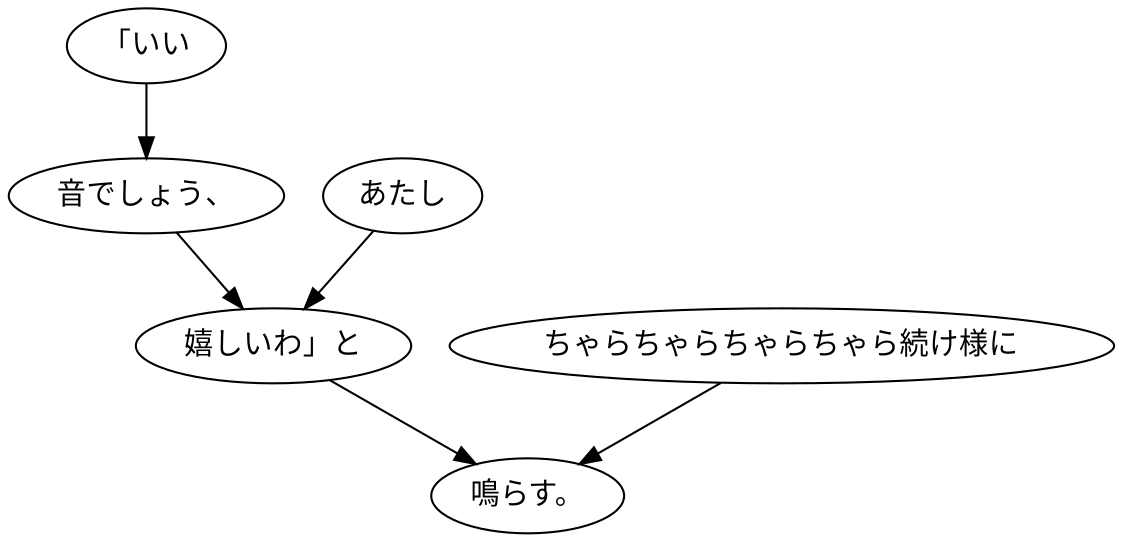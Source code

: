 digraph graph669 {
	node0 [label="「いい"];
	node1 [label="音でしょう、"];
	node2 [label="あたし"];
	node3 [label="嬉しいわ」と"];
	node4 [label="ちゃらちゃらちゃらちゃら続け様に"];
	node5 [label="鳴らす。"];
	node0 -> node1;
	node1 -> node3;
	node2 -> node3;
	node3 -> node5;
	node4 -> node5;
}
